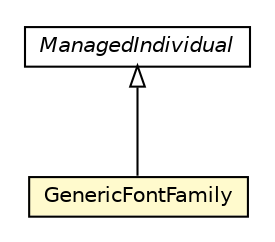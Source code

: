 #!/usr/local/bin/dot
#
# Class diagram 
# Generated by UMLGraph version R5_6-24-gf6e263 (http://www.umlgraph.org/)
#

digraph G {
	edge [fontname="Helvetica",fontsize=10,labelfontname="Helvetica",labelfontsize=10];
	node [fontname="Helvetica",fontsize=10,shape=plaintext];
	nodesep=0.25;
	ranksep=0.5;
	// org.universAAL.ontology.ui.preferences.GenericFontFamily
	c176414 [label=<<table title="org.universAAL.ontology.ui.preferences.GenericFontFamily" border="0" cellborder="1" cellspacing="0" cellpadding="2" port="p" bgcolor="lemonChiffon" href="./GenericFontFamily.html">
		<tr><td><table border="0" cellspacing="0" cellpadding="1">
<tr><td align="center" balign="center"> GenericFontFamily </td></tr>
		</table></td></tr>
		</table>>, URL="./GenericFontFamily.html", fontname="Helvetica", fontcolor="black", fontsize=10.0];
	//org.universAAL.ontology.ui.preferences.GenericFontFamily extends org.universAAL.middleware.owl.ManagedIndividual
	c176499:p -> c176414:p [dir=back,arrowtail=empty];
	// org.universAAL.middleware.owl.ManagedIndividual
	c176499 [label=<<table title="org.universAAL.middleware.owl.ManagedIndividual" border="0" cellborder="1" cellspacing="0" cellpadding="2" port="p" href="http://java.sun.com/j2se/1.4.2/docs/api/org/universAAL/middleware/owl/ManagedIndividual.html">
		<tr><td><table border="0" cellspacing="0" cellpadding="1">
<tr><td align="center" balign="center"><font face="Helvetica-Oblique"> ManagedIndividual </font></td></tr>
		</table></td></tr>
		</table>>, URL="http://java.sun.com/j2se/1.4.2/docs/api/org/universAAL/middleware/owl/ManagedIndividual.html", fontname="Helvetica", fontcolor="black", fontsize=10.0];
}

